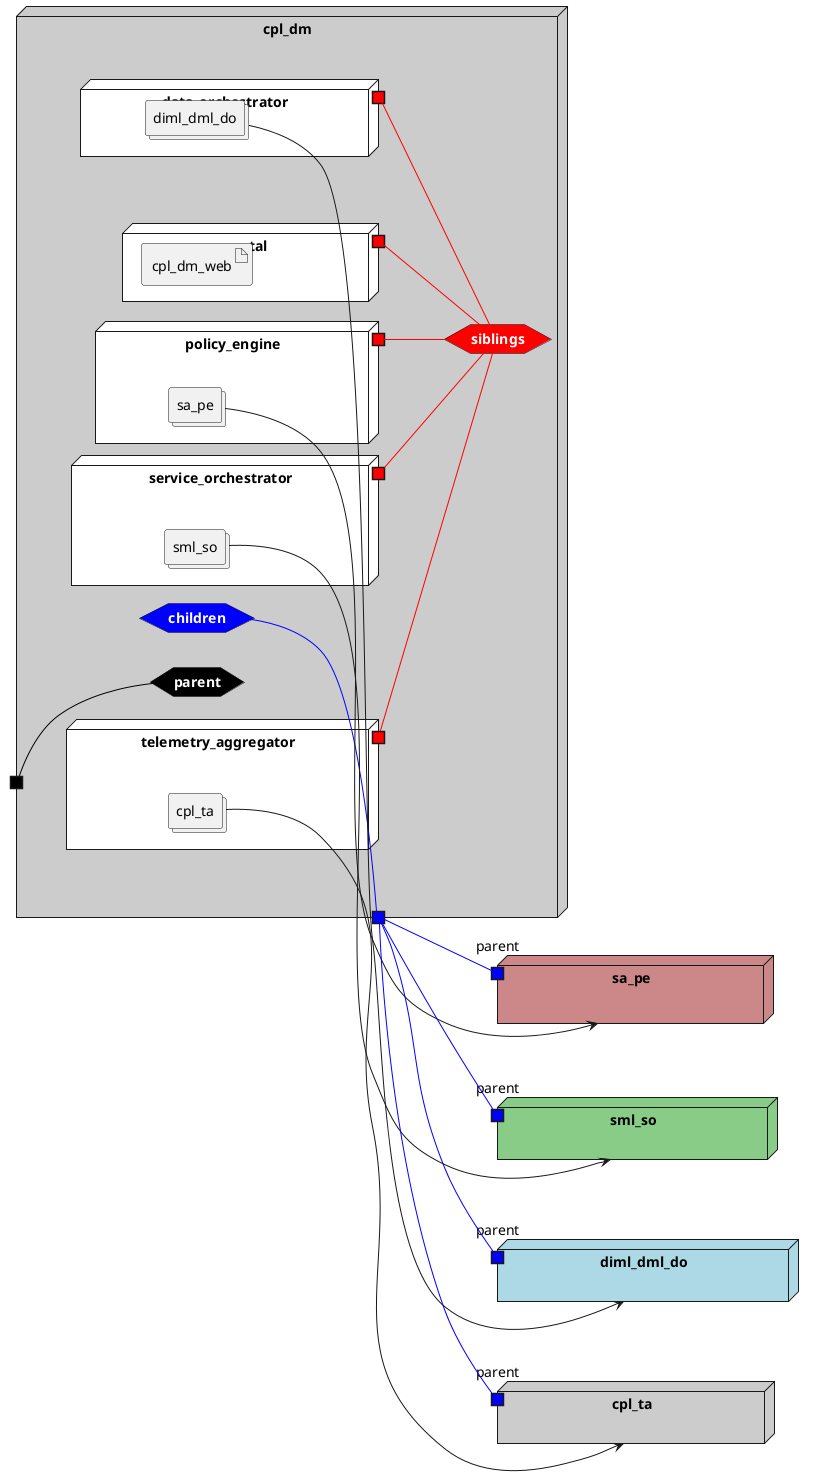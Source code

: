 @startuml

left to right direction




node "diml_dml_do" as diml_dml_doStack #lightblue {
    portin "parent" as diml_dml_doStackPortIn #blue
}
node "sa_pe" as sa_peStack #cc8888 {
    portin "parent" as sa_peStackPortIn #blue
}
node "sml_so" as sml_soStack #88cc88 {
    portin "parent" as sml_soStackPortIn #blue
}
node "cpl_ta" as cpl_taStack #cccccc {
    portin "parent" as cpl_taStackPortIn #blue
}



node "cpl_dm" #cccccc {


    hexagon parentnet #black [
            <b><color:white>parent</color></b>
    ]
    
    portin " " as parentnetPortIn #black
    parentnetPortIn -[#black]- parentnet
    
    hexagon childrennet #blue [
            <b><color:white>children</color></b>
    ]
    
    portout " " as childrennetPortOut #blue
    childrennet -[#blue]- childrennetPortOut
    
    hexagon siblingsnet #red [
            <b><color:white>siblings</color></b>
    ]
    

node "data_orchestrator" as data_orchestratorService #white {
    portOut " " as data_orchestratorServicesiblingsnet #red
   data_orchestratorServicesiblingsnet -[#red]- siblingsnet
   
    collections "diml_dml_do" as diml_dml_doimage
    
}
node "policy_engine" as policy_engineService #white {
    portOut " " as policy_engineServicesiblingsnet #red
   policy_engineServicesiblingsnet -[#red]- siblingsnet
   
    collections "sa_pe" as sa_peimage
    
}
node "service_orchestrator" as service_orchestratorService #white {
    portOut " " as service_orchestratorServicesiblingsnet #red
   service_orchestratorServicesiblingsnet -[#red]- siblingsnet
   
    collections "sml_so" as sml_soimage
    
}
node "telemetry_aggregator" as telemetry_aggregatorService #white {
    portOut " " as telemetry_aggregatorServicesiblingsnet #red
   telemetry_aggregatorServicesiblingsnet -[#red]- siblingsnet
   
    collections "cpl_ta" as cpl_taimage
    
}
node "portal" as portalService #white {
    portOut " " as portalServicesiblingsnet #red
   portalServicesiblingsnet -[#red]- siblingsnet
   

    artifact "cpl_dm_web" as cpl_dm_webimage
    
}

}

diml_dml_doimage --> diml_dml_doStack
    
    childrennetPortOut -[#blue]- diml_dml_doStackPortIn
    
sa_peimage --> sa_peStack
    
    childrennetPortOut -[#blue]- sa_peStackPortIn
    
sml_soimage --> sml_soStack
    
    childrennetPortOut -[#blue]- sml_soStackPortIn
    
cpl_taimage --> cpl_taStack
    
    childrennetPortOut -[#blue]- cpl_taStackPortIn
    

@enduml
